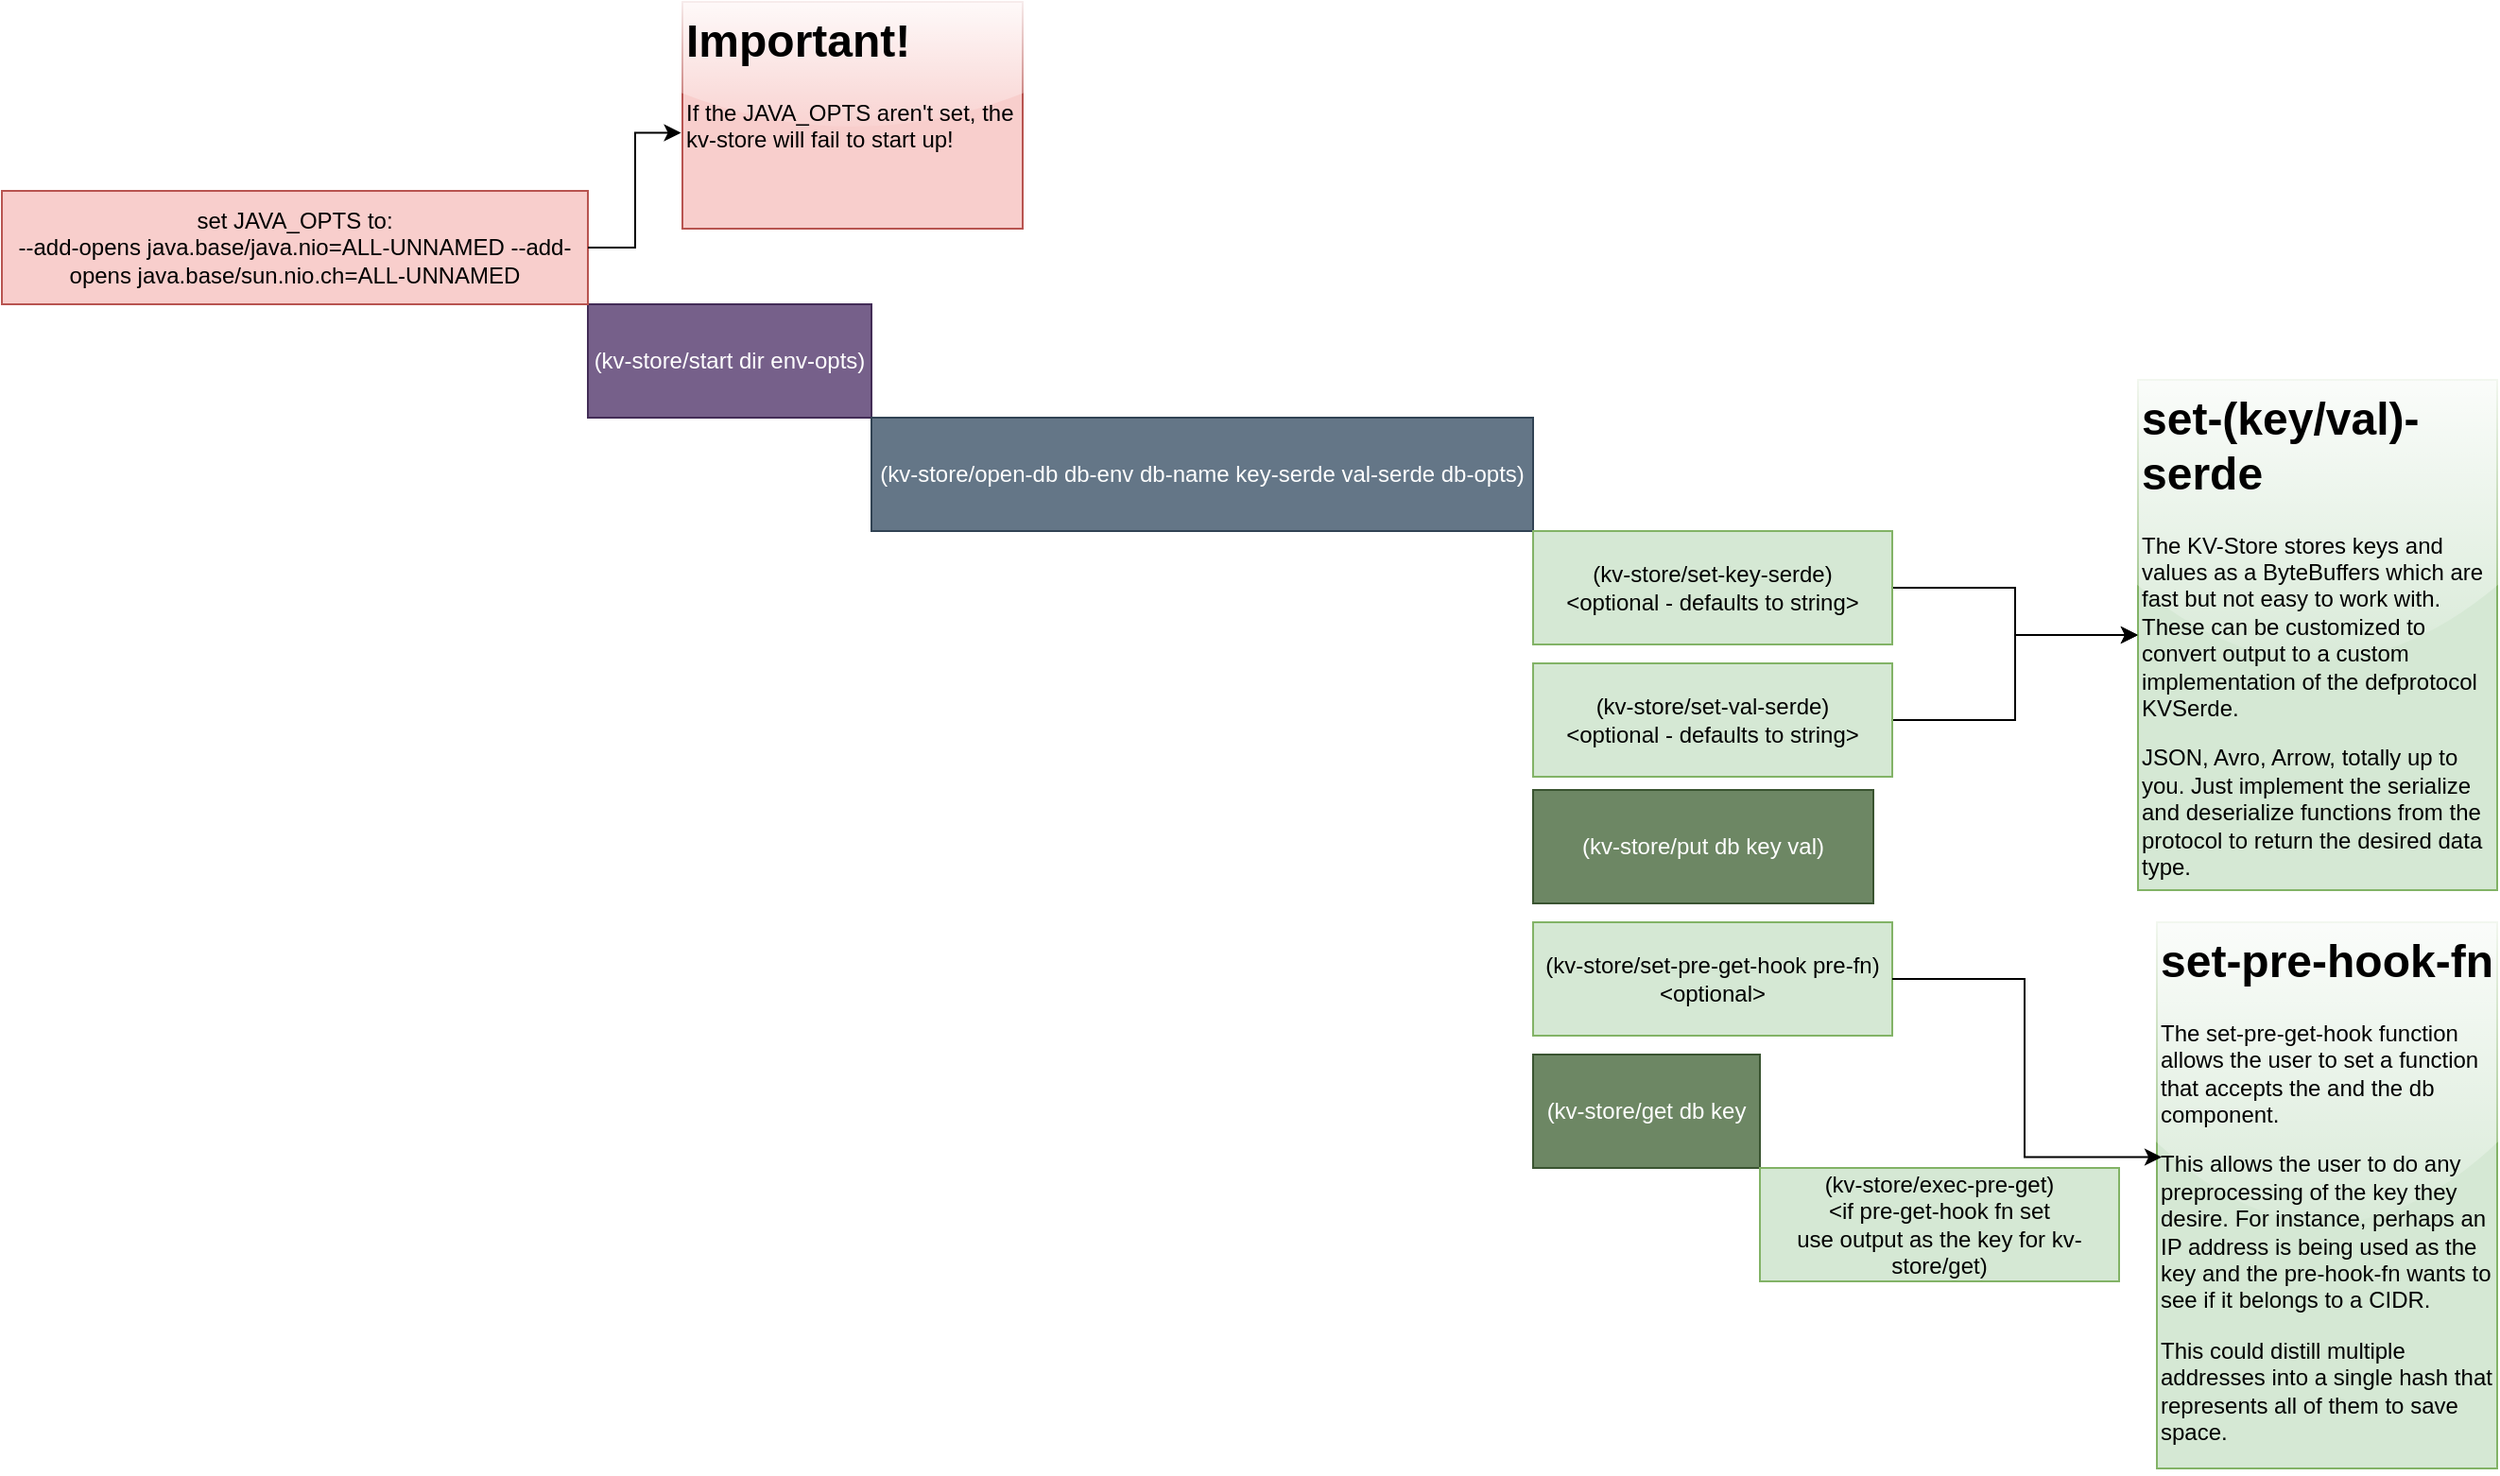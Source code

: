 <mxfile version="24.7.17">
  <diagram name="Page-1" id="2YBvvXClWsGukQMizWep">
    <mxGraphModel dx="1434" dy="1825" grid="1" gridSize="10" guides="1" tooltips="1" connect="1" arrows="1" fold="1" page="1" pageScale="1" pageWidth="850" pageHeight="1100" math="0" shadow="0">
      <root>
        <mxCell id="0" />
        <mxCell id="1" parent="0" />
        <mxCell id="fAg5fc2q9PFFwsIl9vwl-3" value="(kv-store/start dir env-opts)" style="rounded=0;whiteSpace=wrap;html=1;fillColor=#76608a;fontColor=#ffffff;strokeColor=#432D57;" parent="1" vertex="1">
          <mxGeometry x="380" y="120" width="150" height="60" as="geometry" />
        </mxCell>
        <mxCell id="fAg5fc2q9PFFwsIl9vwl-4" value="set JAVA_OPTS to:&lt;div&gt;--add-opens java.base/java.nio=ALL-UNNAMED --add-opens java.base/sun.nio.ch=ALL-UNNAMED&lt;br&gt;&lt;/div&gt;" style="rounded=0;whiteSpace=wrap;html=1;fillColor=#f8cecc;strokeColor=#b85450;" parent="1" vertex="1">
          <mxGeometry x="70" y="60" width="310" height="60" as="geometry" />
        </mxCell>
        <mxCell id="fAg5fc2q9PFFwsIl9vwl-5" value="(kv-store/open-db db-env db-name key-serde val-serde db-opts)" style="rounded=0;whiteSpace=wrap;html=1;fillColor=#647687;fontColor=#ffffff;strokeColor=#314354;" parent="1" vertex="1">
          <mxGeometry x="530" y="180" width="350" height="60" as="geometry" />
        </mxCell>
        <mxCell id="fAg5fc2q9PFFwsIl9vwl-6" value="(kv-store/put db key val)" style="rounded=0;whiteSpace=wrap;html=1;fillColor=#6d8764;fontColor=#ffffff;strokeColor=#3A5431;" parent="1" vertex="1">
          <mxGeometry x="880" y="377" width="180" height="60" as="geometry" />
        </mxCell>
        <mxCell id="fAg5fc2q9PFFwsIl9vwl-7" value="(kv-store/set-pre-get-hook pre-fn)&lt;br&gt;&amp;lt;optional&amp;gt;" style="rounded=0;whiteSpace=wrap;html=1;fillColor=#d5e8d4;strokeColor=#82b366;" parent="1" vertex="1">
          <mxGeometry x="880" y="447" width="190" height="60" as="geometry" />
        </mxCell>
        <mxCell id="fAg5fc2q9PFFwsIl9vwl-8" value="(kv-store/get db key" style="rounded=0;whiteSpace=wrap;html=1;fillColor=#6d8764;fontColor=#ffffff;strokeColor=#3A5431;" parent="1" vertex="1">
          <mxGeometry x="880" y="517" width="120" height="60" as="geometry" />
        </mxCell>
        <mxCell id="fAg5fc2q9PFFwsIl9vwl-9" value="(kv-store/exec-pre-get)&lt;br&gt;&amp;lt;if pre-get-hook fn set&lt;br&gt;use output as the key for kv-store/get)" style="rounded=0;whiteSpace=wrap;html=1;fillColor=#d5e8d4;strokeColor=#82b366;" parent="1" vertex="1">
          <mxGeometry x="1000" y="577" width="190" height="60" as="geometry" />
        </mxCell>
        <mxCell id="fAg5fc2q9PFFwsIl9vwl-10" value="&lt;h1 style=&quot;margin-top: 0px;&quot;&gt;set-pre-hook-fn&lt;/h1&gt;&lt;p&gt;The set-pre-get-hook function allows the user to set a function that accepts the and the db component.&amp;nbsp;&lt;/p&gt;&lt;p&gt;This allows the user to do any preprocessing of the key they desire. For instance, perhaps an IP address is being used as the key and the pre-hook-fn wants to see if it belongs to a CIDR.&lt;/p&gt;&lt;p&gt;This could distill multiple addresses into a single hash that represents all of them to save space.&lt;/p&gt;" style="text;html=1;whiteSpace=wrap;overflow=hidden;rounded=0;glass=1;fillColor=#d5e8d4;strokeColor=#82b366;" parent="1" vertex="1">
          <mxGeometry x="1210" y="447" width="180" height="289" as="geometry" />
        </mxCell>
        <mxCell id="fAg5fc2q9PFFwsIl9vwl-11" style="edgeStyle=orthogonalEdgeStyle;rounded=0;orthogonalLoop=1;jettySize=auto;html=1;entryX=0.014;entryY=0.43;entryDx=0;entryDy=0;entryPerimeter=0;" parent="1" source="fAg5fc2q9PFFwsIl9vwl-7" target="fAg5fc2q9PFFwsIl9vwl-10" edge="1">
          <mxGeometry relative="1" as="geometry" />
        </mxCell>
        <mxCell id="fAg5fc2q9PFFwsIl9vwl-12" value="&lt;h1 style=&quot;margin-top: 0px;&quot;&gt;Important!&lt;/h1&gt;&lt;p&gt;If the JAVA_OPTS aren&#39;t set, the kv-store will fail to start up!&lt;/p&gt;" style="text;html=1;whiteSpace=wrap;overflow=hidden;rounded=0;fillColor=#f8cecc;strokeColor=#b85450;glass=1;" parent="1" vertex="1">
          <mxGeometry x="430" y="-40" width="180" height="120" as="geometry" />
        </mxCell>
        <mxCell id="fAg5fc2q9PFFwsIl9vwl-13" style="edgeStyle=orthogonalEdgeStyle;rounded=0;orthogonalLoop=1;jettySize=auto;html=1;entryX=-0.004;entryY=0.577;entryDx=0;entryDy=0;entryPerimeter=0;" parent="1" source="fAg5fc2q9PFFwsIl9vwl-4" target="fAg5fc2q9PFFwsIl9vwl-12" edge="1">
          <mxGeometry relative="1" as="geometry" />
        </mxCell>
        <mxCell id="GHuxgc0jcfwjU8vEZa1Y-4" style="edgeStyle=orthogonalEdgeStyle;rounded=0;orthogonalLoop=1;jettySize=auto;html=1;entryX=0;entryY=0.5;entryDx=0;entryDy=0;" edge="1" parent="1" source="GHuxgc0jcfwjU8vEZa1Y-1" target="GHuxgc0jcfwjU8vEZa1Y-2">
          <mxGeometry relative="1" as="geometry" />
        </mxCell>
        <mxCell id="GHuxgc0jcfwjU8vEZa1Y-1" value="(kv-store/set-key-serde)&lt;br&gt;&amp;lt;optional - defaults to string&amp;gt;" style="rounded=0;whiteSpace=wrap;html=1;fillColor=#d5e8d4;strokeColor=#82b366;" vertex="1" parent="1">
          <mxGeometry x="880" y="240" width="190" height="60" as="geometry" />
        </mxCell>
        <mxCell id="GHuxgc0jcfwjU8vEZa1Y-2" value="&lt;h1 style=&quot;margin-top: 0px;&quot;&gt;set-(key/val)-serde&lt;/h1&gt;&lt;p&gt;The KV-Store stores keys and values as a ByteBuffers which are fast but not easy to work with. These can be customized to convert output to a custom implementation of the defprotocol KVSerde.&lt;/p&gt;&lt;p&gt;JSON, Avro, Arrow, totally up to you. Just implement the serialize and deserialize functions from the protocol to return the desired data type.&lt;/p&gt;" style="text;html=1;whiteSpace=wrap;overflow=hidden;rounded=0;fillColor=#d5e8d4;strokeColor=#82b366;glass=1;" vertex="1" parent="1">
          <mxGeometry x="1200" y="160" width="190" height="270" as="geometry" />
        </mxCell>
        <mxCell id="GHuxgc0jcfwjU8vEZa1Y-5" style="edgeStyle=orthogonalEdgeStyle;rounded=0;orthogonalLoop=1;jettySize=auto;html=1;" edge="1" parent="1" source="GHuxgc0jcfwjU8vEZa1Y-3" target="GHuxgc0jcfwjU8vEZa1Y-2">
          <mxGeometry relative="1" as="geometry" />
        </mxCell>
        <mxCell id="GHuxgc0jcfwjU8vEZa1Y-3" value="(kv-store/set-val-serde)&lt;br&gt;&amp;lt;optional - defaults to string&amp;gt;" style="rounded=0;whiteSpace=wrap;html=1;fillColor=#d5e8d4;strokeColor=#82b366;" vertex="1" parent="1">
          <mxGeometry x="880" y="310" width="190" height="60" as="geometry" />
        </mxCell>
      </root>
    </mxGraphModel>
  </diagram>
</mxfile>
